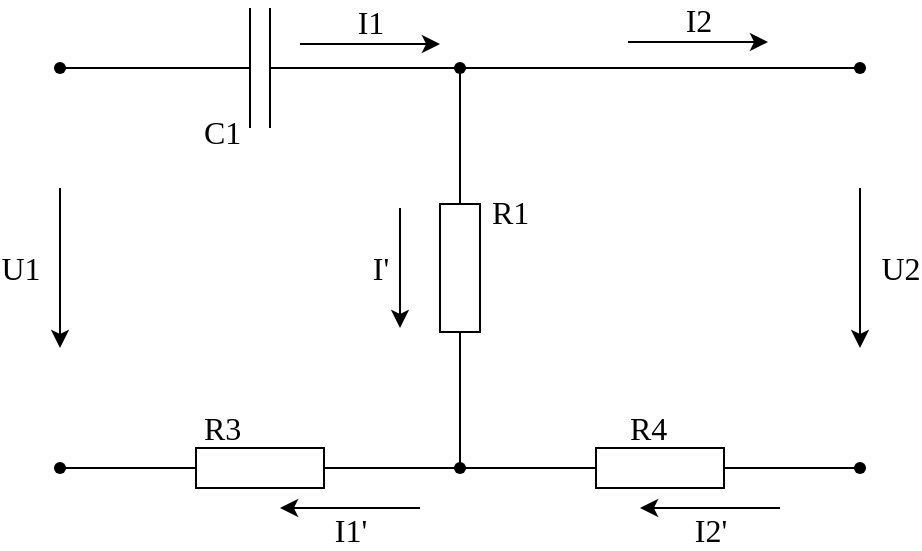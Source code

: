 <mxfile version="17.2.1" type="device"><diagram id="QEJESDgcbtoabOJm7557" name="Страница 1"><mxGraphModel dx="1264" dy="628" grid="1" gridSize="10" guides="1" tooltips="1" connect="1" arrows="1" fold="1" page="1" pageScale="1" pageWidth="827" pageHeight="1169" math="0" shadow="0"><root><mxCell id="0"/><mxCell id="1" parent="0"/><mxCell id="jXBkWJRGf72ImOEPtbwA-2" value="" style="pointerEvents=1;verticalLabelPosition=bottom;shadow=0;dashed=0;align=center;html=1;verticalAlign=top;shape=mxgraph.electrical.capacitors.capacitor_1;rotation=-180;direction=west;" vertex="1" parent="1"><mxGeometry x="250" y="130" width="100" height="60" as="geometry"/></mxCell><mxCell id="jXBkWJRGf72ImOEPtbwA-3" value="" style="verticalLabelPosition=bottom;shadow=0;dashed=0;align=center;html=1;verticalAlign=top;strokeWidth=1;shape=mxgraph.electrical.resistors.resistor_1;rounded=1;comic=0;labelBackgroundColor=none;fontFamily=Verdana;fontSize=12;rotation=-90;" vertex="1" parent="1"><mxGeometry x="350.0" y="250" width="100" height="20" as="geometry"/></mxCell><mxCell id="jXBkWJRGf72ImOEPtbwA-4" value="" style="shape=waypoint;sketch=0;size=6;pointerEvents=1;points=[];fillColor=none;resizable=0;rotatable=0;perimeter=centerPerimeter;snapToPoint=1;" vertex="1" parent="1"><mxGeometry x="580" y="140" width="40" height="40" as="geometry"/></mxCell><mxCell id="jXBkWJRGf72ImOEPtbwA-5" value="" style="verticalLabelPosition=bottom;shadow=0;dashed=0;align=center;html=1;verticalAlign=top;strokeWidth=1;shape=mxgraph.electrical.resistors.resistor_1;rounded=1;comic=0;labelBackgroundColor=none;fontFamily=Verdana;fontSize=12;rotation=-90;direction=south;" vertex="1" parent="1"><mxGeometry x="490.0" y="310" width="20" height="100" as="geometry"/></mxCell><mxCell id="jXBkWJRGf72ImOEPtbwA-6" value="" style="verticalLabelPosition=bottom;shadow=0;dashed=0;align=center;html=1;verticalAlign=top;strokeWidth=1;shape=mxgraph.electrical.resistors.resistor_1;rounded=1;comic=0;labelBackgroundColor=none;fontFamily=Verdana;fontSize=12;rotation=-90;direction=south;" vertex="1" parent="1"><mxGeometry x="290.0" y="310" width="20" height="100" as="geometry"/></mxCell><mxCell id="jXBkWJRGf72ImOEPtbwA-7" value="" style="shape=waypoint;sketch=0;size=6;pointerEvents=1;points=[];fillColor=none;resizable=0;rotatable=0;perimeter=centerPerimeter;snapToPoint=1;" vertex="1" parent="1"><mxGeometry x="180" y="340" width="40" height="40" as="geometry"/></mxCell><mxCell id="jXBkWJRGf72ImOEPtbwA-8" value="" style="shape=waypoint;sketch=0;size=6;pointerEvents=1;points=[];fillColor=none;resizable=0;rotatable=0;perimeter=centerPerimeter;snapToPoint=1;" vertex="1" parent="1"><mxGeometry x="580" y="340" width="40" height="40" as="geometry"/></mxCell><mxCell id="jXBkWJRGf72ImOEPtbwA-9" value="" style="endArrow=none;html=1;rounded=0;edgeStyle=orthogonalEdgeStyle;exitDx=0;exitDy=0;exitPerimeter=0;startArrow=none;" edge="1" parent="1" source="jXBkWJRGf72ImOEPtbwA-1"><mxGeometry width="50" height="50" relative="1" as="geometry"><mxPoint x="190" y="90" as="sourcePoint"/><mxPoint x="200" y="160" as="targetPoint"/><Array as="points"/></mxGeometry></mxCell><mxCell id="jXBkWJRGf72ImOEPtbwA-10" value="" style="endArrow=none;html=1;rounded=0;edgeStyle=orthogonalEdgeStyle;exitX=0;exitY=0.5;exitDx=0;exitDy=0;exitPerimeter=0;entryX=1.09;entryY=0.675;entryDx=0;entryDy=0;entryPerimeter=0;" edge="1" parent="1" source="jXBkWJRGf72ImOEPtbwA-3" target="jXBkWJRGf72ImOEPtbwA-12"><mxGeometry width="50" height="50" relative="1" as="geometry"><mxPoint x="400" y="350" as="sourcePoint"/><mxPoint x="500" y="290" as="targetPoint"/><Array as="points"/></mxGeometry></mxCell><mxCell id="jXBkWJRGf72ImOEPtbwA-11" value="" style="shape=waypoint;sketch=0;size=6;pointerEvents=1;points=[];fillColor=none;resizable=0;rotatable=0;perimeter=centerPerimeter;snapToPoint=1;" vertex="1" parent="1"><mxGeometry x="380" y="140" width="40" height="40" as="geometry"/></mxCell><mxCell id="jXBkWJRGf72ImOEPtbwA-12" value="" style="shape=waypoint;sketch=0;size=6;pointerEvents=1;points=[];fillColor=none;resizable=0;rotatable=0;perimeter=centerPerimeter;snapToPoint=1;" vertex="1" parent="1"><mxGeometry x="380" y="340" width="40" height="40" as="geometry"/></mxCell><mxCell id="jXBkWJRGf72ImOEPtbwA-13" value="" style="endArrow=none;html=1;rounded=0;edgeStyle=orthogonalEdgeStyle;exitX=0.73;exitY=1.095;exitDx=0;exitDy=0;exitPerimeter=0;entryX=1;entryY=0.5;entryDx=0;entryDy=0;entryPerimeter=0;" edge="1" parent="1" source="jXBkWJRGf72ImOEPtbwA-11" target="jXBkWJRGf72ImOEPtbwA-3"><mxGeometry width="50" height="50" relative="1" as="geometry"><mxPoint x="450" y="140" as="sourcePoint"/><mxPoint x="520" y="140" as="targetPoint"/><Array as="points"/></mxGeometry></mxCell><mxCell id="jXBkWJRGf72ImOEPtbwA-14" value="" style="endArrow=none;html=1;rounded=0;edgeStyle=orthogonalEdgeStyle;entryX=0.01;entryY=0.515;entryDx=0;entryDy=0;entryPerimeter=0;exitX=1;exitY=0.5;exitDx=0;exitDy=0;exitPerimeter=0;" edge="1" parent="1" source="jXBkWJRGf72ImOEPtbwA-2" target="jXBkWJRGf72ImOEPtbwA-11"><mxGeometry width="50" height="50" relative="1" as="geometry"><mxPoint x="240" y="210" as="sourcePoint"/><mxPoint x="310" y="210" as="targetPoint"/><Array as="points"/></mxGeometry></mxCell><mxCell id="jXBkWJRGf72ImOEPtbwA-15" value="" style="endArrow=none;html=1;rounded=0;edgeStyle=orthogonalEdgeStyle;exitX=1.03;exitY=0.475;exitDx=0;exitDy=0;exitPerimeter=0;entryX=0.03;entryY=0.575;entryDx=0;entryDy=0;entryPerimeter=0;" edge="1" parent="1" source="jXBkWJRGf72ImOEPtbwA-11" target="jXBkWJRGf72ImOEPtbwA-4"><mxGeometry width="50" height="50" relative="1" as="geometry"><mxPoint x="480" y="130" as="sourcePoint"/><mxPoint x="550" y="130" as="targetPoint"/><Array as="points"/></mxGeometry></mxCell><mxCell id="jXBkWJRGf72ImOEPtbwA-1" value="" style="shape=waypoint;sketch=0;size=6;pointerEvents=1;points=[];fillColor=none;resizable=0;rotatable=0;perimeter=centerPerimeter;snapToPoint=1;" vertex="1" parent="1"><mxGeometry x="180" y="140" width="40" height="40" as="geometry"/></mxCell><mxCell id="jXBkWJRGf72ImOEPtbwA-16" value="" style="endArrow=none;html=1;rounded=0;edgeStyle=orthogonalEdgeStyle;exitX=0;exitY=0.5;exitDx=0;exitDy=0;exitPerimeter=0;entryX=1.13;entryY=0.175;entryDx=0;entryDy=0;entryPerimeter=0;" edge="1" parent="1" source="jXBkWJRGf72ImOEPtbwA-2" target="jXBkWJRGf72ImOEPtbwA-1"><mxGeometry width="50" height="50" relative="1" as="geometry"><mxPoint x="260" y="160" as="sourcePoint"/><mxPoint x="150" y="210" as="targetPoint"/><Array as="points"/></mxGeometry></mxCell><mxCell id="jXBkWJRGf72ImOEPtbwA-17" value="" style="endArrow=none;html=1;rounded=0;edgeStyle=orthogonalEdgeStyle;exitX=0;exitY=0.5;exitDx=0;exitDy=0;exitPerimeter=0;entryX=1.01;entryY=0.375;entryDx=0;entryDy=0;entryPerimeter=0;" edge="1" parent="1" source="jXBkWJRGf72ImOEPtbwA-6" target="jXBkWJRGf72ImOEPtbwA-7"><mxGeometry width="50" height="50" relative="1" as="geometry"><mxPoint x="210" y="280" as="sourcePoint"/><mxPoint x="280" y="280" as="targetPoint"/><Array as="points"/></mxGeometry></mxCell><mxCell id="jXBkWJRGf72ImOEPtbwA-18" value="" style="endArrow=none;html=1;rounded=0;edgeStyle=orthogonalEdgeStyle;entryX=1.07;entryY=0.555;entryDx=0;entryDy=0;entryPerimeter=0;exitX=1;exitY=0.5;exitDx=0;exitDy=0;exitPerimeter=0;" edge="1" parent="1" source="jXBkWJRGf72ImOEPtbwA-6" target="jXBkWJRGf72ImOEPtbwA-12"><mxGeometry width="50" height="50" relative="1" as="geometry"><mxPoint x="260" y="270" as="sourcePoint"/><mxPoint x="330" y="270" as="targetPoint"/><Array as="points"/></mxGeometry></mxCell><mxCell id="jXBkWJRGf72ImOEPtbwA-19" value="" style="endArrow=none;html=1;rounded=0;edgeStyle=orthogonalEdgeStyle;exitX=0.73;exitY=1.075;exitDx=0;exitDy=0;exitPerimeter=0;entryX=0;entryY=0.5;entryDx=0;entryDy=0;entryPerimeter=0;" edge="1" parent="1" source="jXBkWJRGf72ImOEPtbwA-12" target="jXBkWJRGf72ImOEPtbwA-5"><mxGeometry width="50" height="50" relative="1" as="geometry"><mxPoint x="420" y="410" as="sourcePoint"/><mxPoint x="420" y="300" as="targetPoint"/><Array as="points"/></mxGeometry></mxCell><mxCell id="jXBkWJRGf72ImOEPtbwA-20" value="" style="endArrow=none;html=1;rounded=0;edgeStyle=orthogonalEdgeStyle;entryX=0.51;entryY=1.035;entryDx=0;entryDy=0;entryPerimeter=0;exitX=1;exitY=0.5;exitDx=0;exitDy=0;exitPerimeter=0;" edge="1" parent="1" source="jXBkWJRGf72ImOEPtbwA-5" target="jXBkWJRGf72ImOEPtbwA-8"><mxGeometry width="50" height="50" relative="1" as="geometry"><mxPoint x="540" y="430" as="sourcePoint"/><mxPoint x="610" y="430" as="targetPoint"/><Array as="points"/></mxGeometry></mxCell><mxCell id="jXBkWJRGf72ImOEPtbwA-21" value="R1" style="text;html=1;resizable=0;points=[];autosize=1;align=left;verticalAlign=top;spacingTop=-4;fontSize=16;fontFamily=Verdana" vertex="1" parent="1"><mxGeometry x="414" y="220" width="40" height="20" as="geometry"/></mxCell><mxCell id="jXBkWJRGf72ImOEPtbwA-22" value="R4" style="text;html=1;resizable=0;points=[];autosize=1;align=left;verticalAlign=top;spacingTop=-4;fontSize=16;fontFamily=Verdana" vertex="1" parent="1"><mxGeometry x="483" y="328" width="40" height="20" as="geometry"/></mxCell><mxCell id="jXBkWJRGf72ImOEPtbwA-23" value="R3" style="text;html=1;resizable=0;points=[];autosize=1;align=left;verticalAlign=top;spacingTop=-4;fontSize=16;fontFamily=Verdana" vertex="1" parent="1"><mxGeometry x="270" y="328" width="40" height="20" as="geometry"/></mxCell><mxCell id="jXBkWJRGf72ImOEPtbwA-24" value="C1" style="text;html=1;resizable=0;points=[];autosize=1;align=left;verticalAlign=top;spacingTop=-4;fontSize=16;fontFamily=Verdana" vertex="1" parent="1"><mxGeometry x="270" y="180" width="40" height="20" as="geometry"/></mxCell><mxCell id="jXBkWJRGf72ImOEPtbwA-25" value="U1" style="endArrow=classic;html=1;labelBackgroundColor=none;strokeWidth=1;fontFamily=Verdana;fontSize=16;rounded=0;edgeStyle=orthogonalEdgeStyle;" edge="1" parent="1"><mxGeometry y="-20" width="50" height="50" relative="1" as="geometry"><mxPoint x="200" y="220" as="sourcePoint"/><mxPoint x="200" y="300.0" as="targetPoint"/><mxPoint as="offset"/></mxGeometry></mxCell><mxCell id="jXBkWJRGf72ImOEPtbwA-27" value="U2" style="endArrow=classic;html=1;labelBackgroundColor=none;strokeWidth=1;fontFamily=Verdana;fontSize=16;rounded=0;edgeStyle=orthogonalEdgeStyle;" edge="1" parent="1"><mxGeometry y="20" width="50" height="50" relative="1" as="geometry"><mxPoint x="600" y="220" as="sourcePoint"/><mxPoint x="600" y="300.0" as="targetPoint"/><mxPoint as="offset"/></mxGeometry></mxCell><mxCell id="jXBkWJRGf72ImOEPtbwA-29" value="I2" style="endArrow=classic;html=1;labelBackgroundColor=none;strokeWidth=1;fontFamily=Verdana;fontSize=16;rounded=0;edgeStyle=orthogonalEdgeStyle;" edge="1" parent="1"><mxGeometry y="11" width="50" height="50" relative="1" as="geometry"><mxPoint x="484" y="147" as="sourcePoint"/><mxPoint x="554" y="147" as="targetPoint"/><mxPoint as="offset"/></mxGeometry></mxCell><mxCell id="jXBkWJRGf72ImOEPtbwA-30" value="I'" style="endArrow=classic;html=1;labelBackgroundColor=none;strokeWidth=1;fontFamily=Verdana;fontSize=16;rounded=0;edgeStyle=orthogonalEdgeStyle;" edge="1" parent="1"><mxGeometry y="-10" width="50" height="50" relative="1" as="geometry"><mxPoint x="370" y="230" as="sourcePoint"/><mxPoint x="370" y="290" as="targetPoint"/><mxPoint as="offset"/></mxGeometry></mxCell><mxCell id="jXBkWJRGf72ImOEPtbwA-31" value="I1" style="endArrow=classic;html=1;labelBackgroundColor=none;strokeWidth=1;fontFamily=Verdana;fontSize=16;rounded=0;edgeStyle=orthogonalEdgeStyle;" edge="1" parent="1"><mxGeometry y="11" width="50" height="50" relative="1" as="geometry"><mxPoint x="320" y="148" as="sourcePoint"/><mxPoint x="390" y="148" as="targetPoint"/><mxPoint as="offset"/></mxGeometry></mxCell><mxCell id="jXBkWJRGf72ImOEPtbwA-32" value="I1'" style="endArrow=classic;html=1;labelBackgroundColor=none;strokeWidth=1;fontFamily=Verdana;fontSize=16;rounded=0;edgeStyle=orthogonalEdgeStyle;" edge="1" parent="1"><mxGeometry y="11" width="50" height="50" relative="1" as="geometry"><mxPoint x="380" y="380" as="sourcePoint"/><mxPoint x="310" y="380" as="targetPoint"/><mxPoint as="offset"/></mxGeometry></mxCell><mxCell id="jXBkWJRGf72ImOEPtbwA-33" value="I2'" style="endArrow=classic;html=1;labelBackgroundColor=none;strokeWidth=1;fontFamily=Verdana;fontSize=16;rounded=0;edgeStyle=orthogonalEdgeStyle;" edge="1" parent="1"><mxGeometry y="11" width="50" height="50" relative="1" as="geometry"><mxPoint x="560" y="380" as="sourcePoint"/><mxPoint x="490" y="380" as="targetPoint"/><mxPoint as="offset"/></mxGeometry></mxCell></root></mxGraphModel></diagram></mxfile>